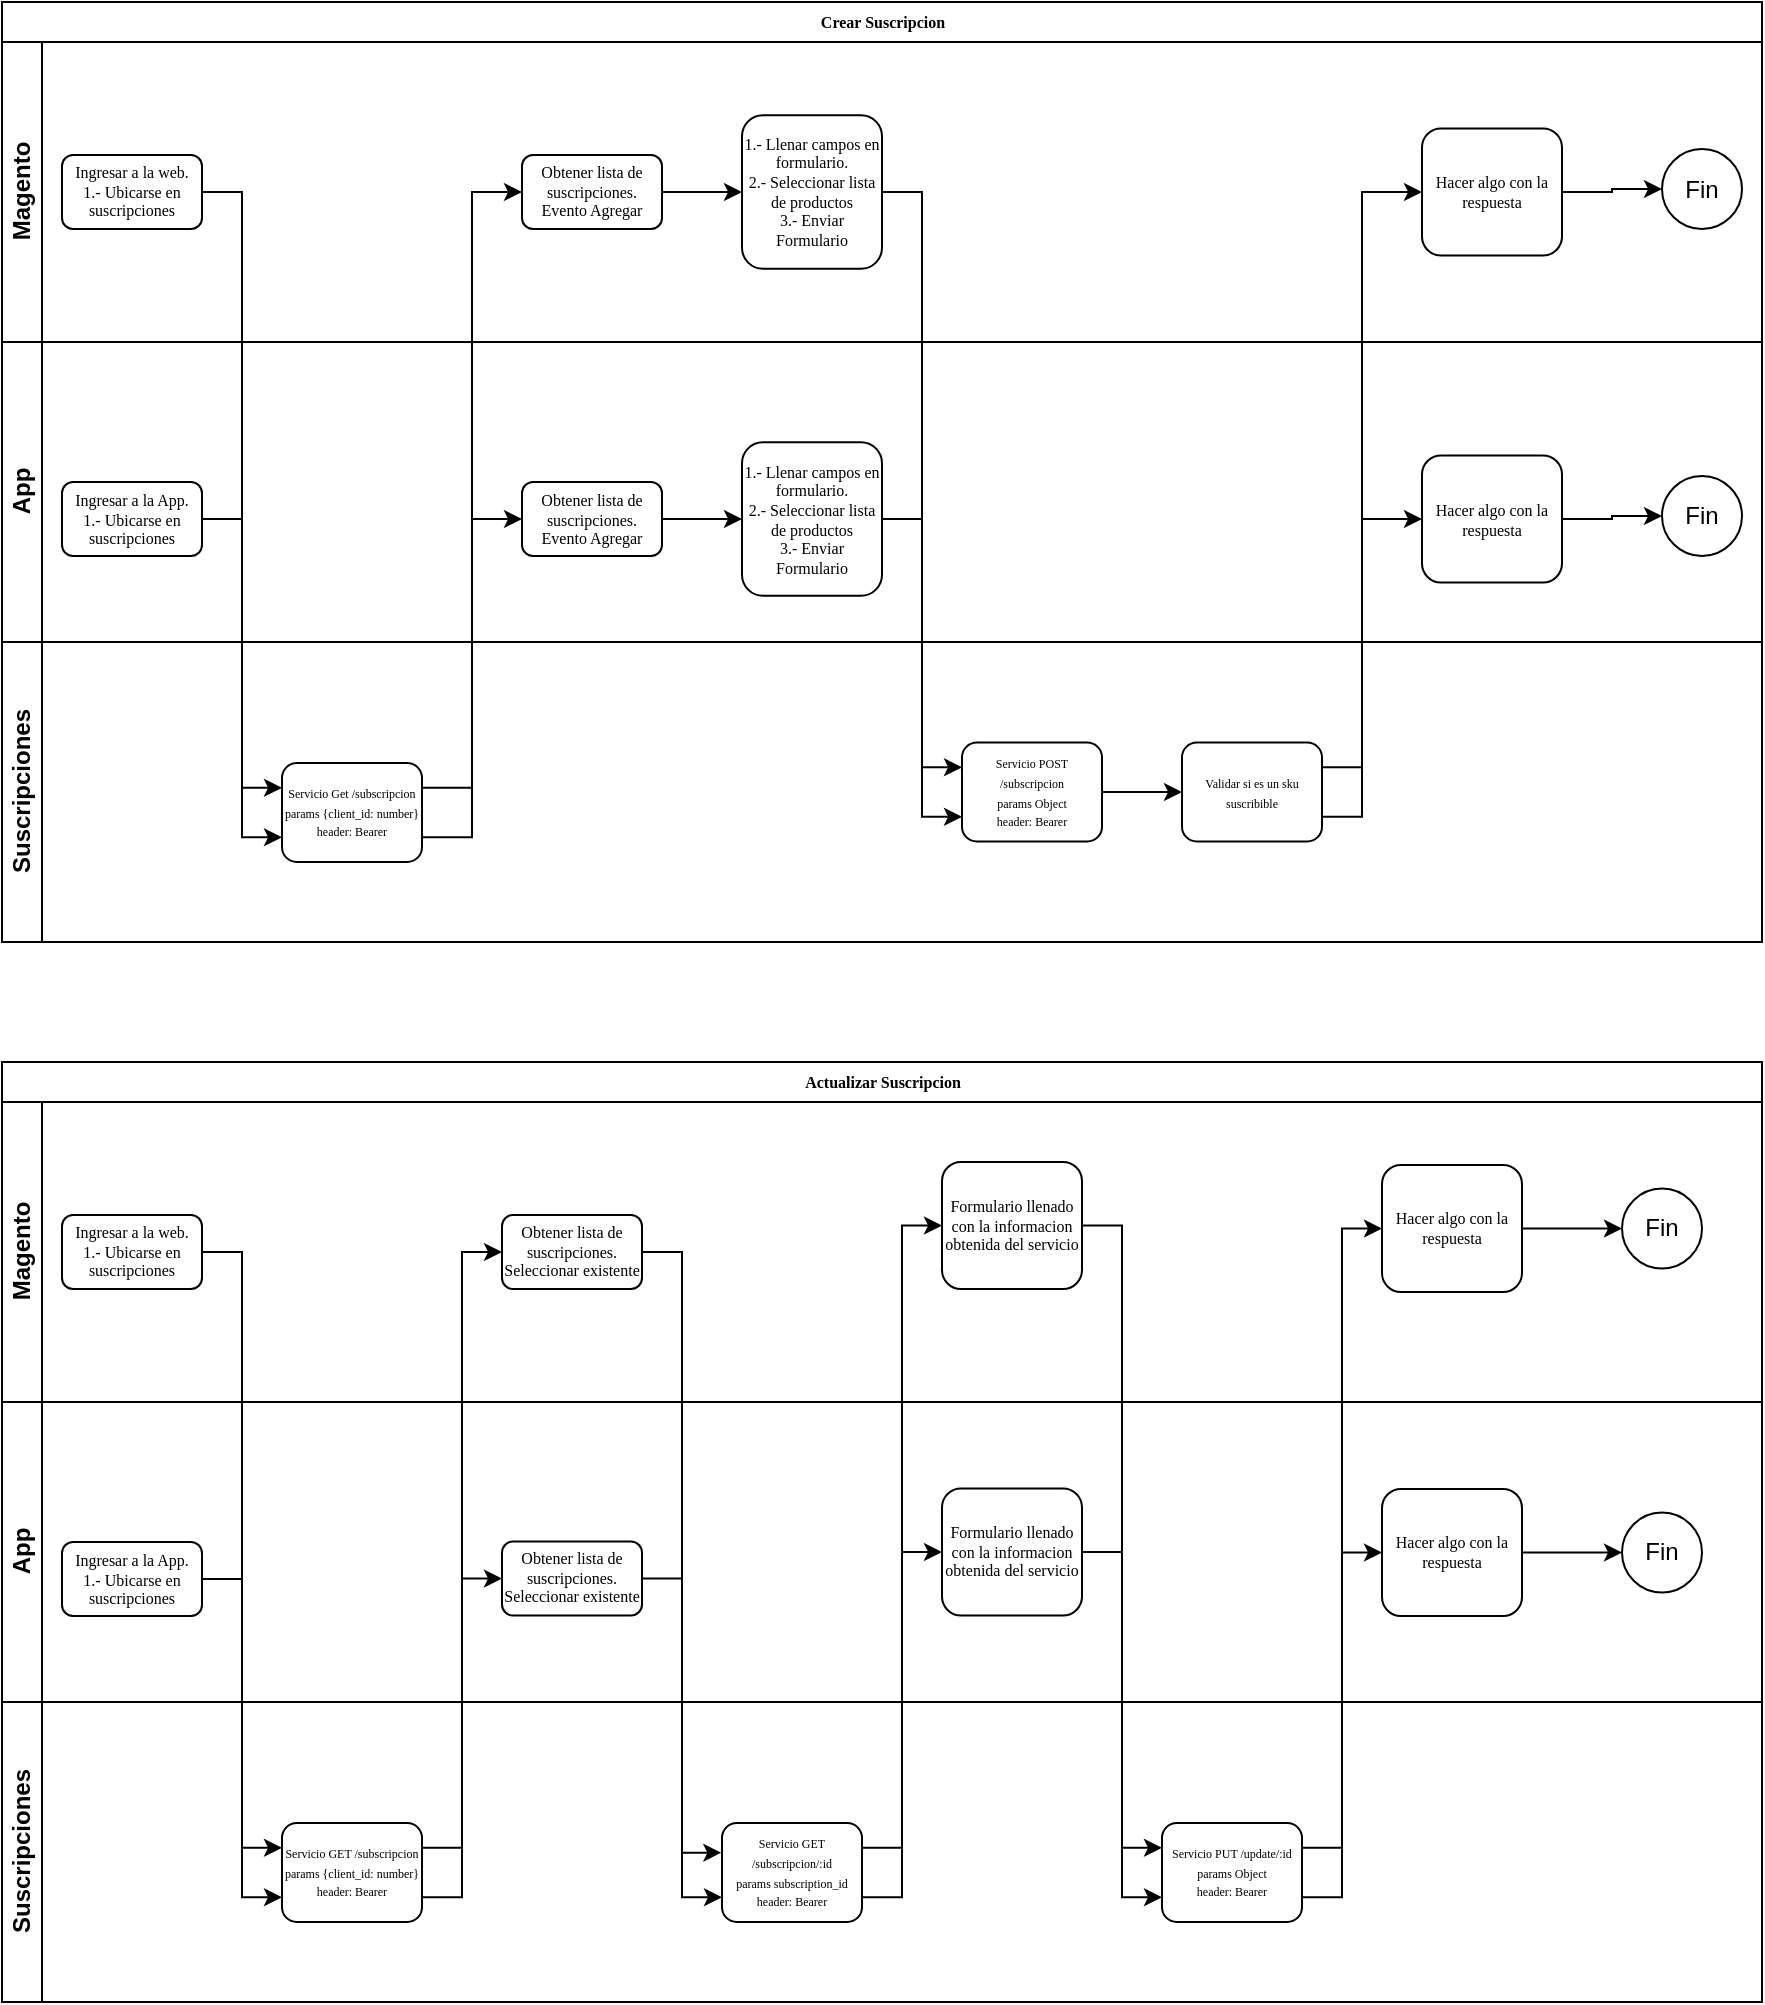 <mxfile version="13.7.8" type="github">
  <diagram name="Page-1" id="c7488fd3-1785-93aa-aadb-54a6760d102a">
    <mxGraphModel dx="1693" dy="989" grid="1" gridSize="10" guides="1" tooltips="1" connect="1" arrows="1" fold="1" page="1" pageScale="1" pageWidth="1100" pageHeight="850" background="#ffffff" math="0" shadow="0">
      <root>
        <mxCell id="0" />
        <mxCell id="1" parent="0" />
        <mxCell id="2b4e8129b02d487f-1" value="Crear Suscripcion" style="swimlane;html=1;childLayout=stackLayout;horizontal=1;startSize=20;horizontalStack=0;rounded=0;shadow=0;labelBackgroundColor=none;strokeWidth=1;fontFamily=Verdana;fontSize=8;align=center;" parent="1" vertex="1">
          <mxGeometry x="40" y="70" width="880" height="470" as="geometry" />
        </mxCell>
        <mxCell id="2b4e8129b02d487f-2" value="Magento" style="swimlane;html=1;startSize=20;horizontal=0;" parent="2b4e8129b02d487f-1" vertex="1">
          <mxGeometry y="20" width="880" height="150" as="geometry" />
        </mxCell>
        <mxCell id="4bEdVWZg1Sl4BrF8SQjz-33" style="edgeStyle=orthogonalEdgeStyle;rounded=0;orthogonalLoop=1;jettySize=auto;html=1;exitX=1;exitY=0.5;exitDx=0;exitDy=0;entryX=0;entryY=0.5;entryDx=0;entryDy=0;" edge="1" parent="2b4e8129b02d487f-2" source="4bEdVWZg1Sl4BrF8SQjz-31" target="4bEdVWZg1Sl4BrF8SQjz-24">
          <mxGeometry relative="1" as="geometry" />
        </mxCell>
        <mxCell id="4bEdVWZg1Sl4BrF8SQjz-55" value="Fin" style="ellipse;whiteSpace=wrap;html=1;aspect=fixed;" vertex="1" parent="2b4e8129b02d487f-2">
          <mxGeometry x="830" y="53.5" width="40" height="40" as="geometry" />
        </mxCell>
        <mxCell id="4bEdVWZg1Sl4BrF8SQjz-48" value="Hacer algo con la respuesta" style="rounded=1;whiteSpace=wrap;html=1;shadow=0;labelBackgroundColor=none;strokeWidth=1;fontFamily=Verdana;fontSize=8;align=center;" vertex="1" parent="2b4e8129b02d487f-2">
          <mxGeometry x="710" y="43.25" width="70" height="63.5" as="geometry" />
        </mxCell>
        <mxCell id="4bEdVWZg1Sl4BrF8SQjz-31" value="Obtener lista de suscripciones.&lt;br&gt;Evento Agregar" style="rounded=1;whiteSpace=wrap;html=1;shadow=0;labelBackgroundColor=none;strokeWidth=1;fontFamily=Verdana;fontSize=8;align=center;" vertex="1" parent="2b4e8129b02d487f-2">
          <mxGeometry x="260" y="56.5" width="70" height="37" as="geometry" />
        </mxCell>
        <mxCell id="2b4e8129b02d487f-6" value="Ingresar a la web.&lt;br&gt;1.- Ubicarse en suscripciones" style="rounded=1;whiteSpace=wrap;html=1;shadow=0;labelBackgroundColor=none;strokeWidth=1;fontFamily=Verdana;fontSize=8;align=center;" parent="2b4e8129b02d487f-2" vertex="1">
          <mxGeometry x="30" y="56.5" width="70" height="37" as="geometry" />
        </mxCell>
        <mxCell id="4bEdVWZg1Sl4BrF8SQjz-57" style="edgeStyle=orthogonalEdgeStyle;rounded=0;orthogonalLoop=1;jettySize=auto;html=1;entryX=0;entryY=0.5;entryDx=0;entryDy=0;" edge="1" parent="2b4e8129b02d487f-2" source="4bEdVWZg1Sl4BrF8SQjz-48" target="4bEdVWZg1Sl4BrF8SQjz-55">
          <mxGeometry relative="1" as="geometry">
            <mxPoint x="810" y="75" as="targetPoint" />
          </mxGeometry>
        </mxCell>
        <mxCell id="4bEdVWZg1Sl4BrF8SQjz-24" value="1.- Llenar campos en formulario.&lt;br&gt;2.- Seleccionar lista de productos&lt;br&gt;3.- Enviar Formulario" style="rounded=1;whiteSpace=wrap;html=1;shadow=0;labelBackgroundColor=none;strokeWidth=1;fontFamily=Verdana;fontSize=8;align=center;" vertex="1" parent="2b4e8129b02d487f-2">
          <mxGeometry x="370" y="36.63" width="70" height="76.75" as="geometry" />
        </mxCell>
        <mxCell id="2b4e8129b02d487f-3" value="App" style="swimlane;html=1;startSize=20;horizontal=0;" parent="2b4e8129b02d487f-1" vertex="1">
          <mxGeometry y="170" width="880" height="150" as="geometry" />
        </mxCell>
        <mxCell id="4bEdVWZg1Sl4BrF8SQjz-159" value="1.- Llenar campos en formulario.&lt;br&gt;2.- Seleccionar lista de productos&lt;br&gt;3.- Enviar Formulario" style="rounded=1;whiteSpace=wrap;html=1;shadow=0;labelBackgroundColor=none;strokeWidth=1;fontFamily=Verdana;fontSize=8;align=center;" vertex="1" parent="2b4e8129b02d487f-3">
          <mxGeometry x="370" y="50.13" width="70" height="76.75" as="geometry" />
        </mxCell>
        <mxCell id="4bEdVWZg1Sl4BrF8SQjz-59" value="Fin" style="ellipse;whiteSpace=wrap;html=1;aspect=fixed;" vertex="1" parent="2b4e8129b02d487f-3">
          <mxGeometry x="830" y="67" width="40" height="40" as="geometry" />
        </mxCell>
        <mxCell id="4bEdVWZg1Sl4BrF8SQjz-60" style="edgeStyle=orthogonalEdgeStyle;rounded=0;orthogonalLoop=1;jettySize=auto;html=1;entryX=0;entryY=0.5;entryDx=0;entryDy=0;" edge="1" parent="2b4e8129b02d487f-3" source="4bEdVWZg1Sl4BrF8SQjz-50" target="4bEdVWZg1Sl4BrF8SQjz-59">
          <mxGeometry relative="1" as="geometry" />
        </mxCell>
        <mxCell id="4bEdVWZg1Sl4BrF8SQjz-50" value="Hacer algo con la respuesta" style="rounded=1;whiteSpace=wrap;html=1;shadow=0;labelBackgroundColor=none;strokeWidth=1;fontFamily=Verdana;fontSize=8;align=center;" vertex="1" parent="2b4e8129b02d487f-3">
          <mxGeometry x="710" y="56.75" width="70" height="63.5" as="geometry" />
        </mxCell>
        <mxCell id="4bEdVWZg1Sl4BrF8SQjz-2" value="Ingresar a la App.&lt;br&gt;1.- Ubicarse en suscripciones" style="rounded=1;whiteSpace=wrap;html=1;shadow=0;labelBackgroundColor=none;strokeWidth=1;fontFamily=Verdana;fontSize=8;align=center;" vertex="1" parent="2b4e8129b02d487f-3">
          <mxGeometry x="30" y="70" width="70" height="37" as="geometry" />
        </mxCell>
        <mxCell id="4bEdVWZg1Sl4BrF8SQjz-36" style="edgeStyle=orthogonalEdgeStyle;rounded=0;orthogonalLoop=1;jettySize=auto;html=1;entryX=0;entryY=0.5;entryDx=0;entryDy=0;" edge="1" parent="2b4e8129b02d487f-3" source="4bEdVWZg1Sl4BrF8SQjz-27">
          <mxGeometry relative="1" as="geometry">
            <mxPoint x="370" y="88.5" as="targetPoint" />
          </mxGeometry>
        </mxCell>
        <mxCell id="4bEdVWZg1Sl4BrF8SQjz-27" value="Obtener lista de suscripciones.&lt;br&gt;Evento Agregar" style="rounded=1;whiteSpace=wrap;html=1;shadow=0;labelBackgroundColor=none;strokeWidth=1;fontFamily=Verdana;fontSize=8;align=center;" vertex="1" parent="2b4e8129b02d487f-3">
          <mxGeometry x="260" y="70" width="70" height="37" as="geometry" />
        </mxCell>
        <mxCell id="2b4e8129b02d487f-4" value="Suscripciones" style="swimlane;html=1;startSize=20;horizontal=0;" parent="2b4e8129b02d487f-1" vertex="1">
          <mxGeometry y="320" width="880" height="150" as="geometry" />
        </mxCell>
        <mxCell id="4bEdVWZg1Sl4BrF8SQjz-44" style="edgeStyle=orthogonalEdgeStyle;rounded=0;orthogonalLoop=1;jettySize=auto;html=1;exitX=1;exitY=0.5;exitDx=0;exitDy=0;entryX=0;entryY=0.5;entryDx=0;entryDy=0;" edge="1" parent="2b4e8129b02d487f-4" source="4bEdVWZg1Sl4BrF8SQjz-39" target="4bEdVWZg1Sl4BrF8SQjz-43">
          <mxGeometry relative="1" as="geometry" />
        </mxCell>
        <mxCell id="4bEdVWZg1Sl4BrF8SQjz-39" value="&lt;font style=&quot;font-size: 6px&quot;&gt;Servicio POST /subscripcion&lt;br&gt;params Object&lt;br&gt;header: Bearer&lt;br&gt;&lt;/font&gt;" style="rounded=1;whiteSpace=wrap;html=1;shadow=0;labelBackgroundColor=none;strokeWidth=1;fontFamily=Verdana;fontSize=8;align=center;" vertex="1" parent="2b4e8129b02d487f-4">
          <mxGeometry x="480" y="50.25" width="70" height="49.5" as="geometry" />
        </mxCell>
        <mxCell id="4bEdVWZg1Sl4BrF8SQjz-43" value="&lt;font style=&quot;font-size: 6px&quot;&gt;Validar si es un sku suscribible&lt;br&gt;&lt;/font&gt;" style="rounded=1;whiteSpace=wrap;html=1;shadow=0;labelBackgroundColor=none;strokeWidth=1;fontFamily=Verdana;fontSize=8;align=center;" vertex="1" parent="2b4e8129b02d487f-4">
          <mxGeometry x="590" y="50.25" width="70" height="49.5" as="geometry" />
        </mxCell>
        <mxCell id="2b4e8129b02d487f-14" value="&lt;font style=&quot;font-size: 6px&quot;&gt;Servicio Get /subscripcion&lt;br&gt;params {client_id: number}&lt;br&gt;header: Bearer&lt;br&gt;&lt;/font&gt;" style="rounded=1;whiteSpace=wrap;html=1;shadow=0;labelBackgroundColor=none;strokeWidth=1;fontFamily=Verdana;fontSize=8;align=center;" parent="2b4e8129b02d487f-4" vertex="1">
          <mxGeometry x="140" y="60.5" width="70" height="49.5" as="geometry" />
        </mxCell>
        <mxCell id="4bEdVWZg1Sl4BrF8SQjz-28" style="edgeStyle=orthogonalEdgeStyle;rounded=0;orthogonalLoop=1;jettySize=auto;html=1;entryX=0;entryY=0.75;entryDx=0;entryDy=0;" edge="1" parent="2b4e8129b02d487f-1" source="4bEdVWZg1Sl4BrF8SQjz-2" target="2b4e8129b02d487f-14">
          <mxGeometry relative="1" as="geometry" />
        </mxCell>
        <mxCell id="4bEdVWZg1Sl4BrF8SQjz-29" style="edgeStyle=orthogonalEdgeStyle;rounded=0;orthogonalLoop=1;jettySize=auto;html=1;entryX=0;entryY=0.25;entryDx=0;entryDy=0;" edge="1" parent="2b4e8129b02d487f-1" source="2b4e8129b02d487f-6" target="2b4e8129b02d487f-14">
          <mxGeometry relative="1" as="geometry" />
        </mxCell>
        <mxCell id="4bEdVWZg1Sl4BrF8SQjz-30" style="edgeStyle=orthogonalEdgeStyle;rounded=0;orthogonalLoop=1;jettySize=auto;html=1;exitX=1;exitY=0.75;exitDx=0;exitDy=0;entryX=0;entryY=0.5;entryDx=0;entryDy=0;" edge="1" parent="2b4e8129b02d487f-1" source="2b4e8129b02d487f-14" target="4bEdVWZg1Sl4BrF8SQjz-27">
          <mxGeometry relative="1" as="geometry" />
        </mxCell>
        <mxCell id="4bEdVWZg1Sl4BrF8SQjz-32" style="edgeStyle=orthogonalEdgeStyle;rounded=0;orthogonalLoop=1;jettySize=auto;html=1;exitX=1;exitY=0.25;exitDx=0;exitDy=0;entryX=0;entryY=0.5;entryDx=0;entryDy=0;" edge="1" parent="2b4e8129b02d487f-1" source="2b4e8129b02d487f-14" target="4bEdVWZg1Sl4BrF8SQjz-31">
          <mxGeometry relative="1" as="geometry" />
        </mxCell>
        <mxCell id="4bEdVWZg1Sl4BrF8SQjz-45" style="edgeStyle=orthogonalEdgeStyle;rounded=0;orthogonalLoop=1;jettySize=auto;html=1;entryX=0;entryY=0.75;entryDx=0;entryDy=0;" edge="1" parent="2b4e8129b02d487f-1" target="4bEdVWZg1Sl4BrF8SQjz-39">
          <mxGeometry relative="1" as="geometry">
            <mxPoint x="440" y="258.517" as="sourcePoint" />
            <Array as="points">
              <mxPoint x="460" y="259" />
              <mxPoint x="460" y="407" />
            </Array>
          </mxGeometry>
        </mxCell>
        <mxCell id="4bEdVWZg1Sl4BrF8SQjz-46" style="edgeStyle=orthogonalEdgeStyle;rounded=0;orthogonalLoop=1;jettySize=auto;html=1;exitX=1;exitY=0.5;exitDx=0;exitDy=0;entryX=0;entryY=0.25;entryDx=0;entryDy=0;" edge="1" parent="2b4e8129b02d487f-1" source="4bEdVWZg1Sl4BrF8SQjz-24" target="4bEdVWZg1Sl4BrF8SQjz-39">
          <mxGeometry relative="1" as="geometry">
            <Array as="points">
              <mxPoint x="460" y="95" />
              <mxPoint x="460" y="383" />
            </Array>
          </mxGeometry>
        </mxCell>
        <mxCell id="4bEdVWZg1Sl4BrF8SQjz-49" style="edgeStyle=orthogonalEdgeStyle;rounded=0;orthogonalLoop=1;jettySize=auto;html=1;exitX=1;exitY=0.25;exitDx=0;exitDy=0;" edge="1" parent="2b4e8129b02d487f-1" source="4bEdVWZg1Sl4BrF8SQjz-43">
          <mxGeometry relative="1" as="geometry">
            <mxPoint x="710" y="95" as="targetPoint" />
            <Array as="points">
              <mxPoint x="680" y="383" />
              <mxPoint x="680" y="95" />
              <mxPoint x="710" y="95" />
            </Array>
          </mxGeometry>
        </mxCell>
        <mxCell id="4bEdVWZg1Sl4BrF8SQjz-51" style="edgeStyle=orthogonalEdgeStyle;rounded=0;orthogonalLoop=1;jettySize=auto;html=1;exitX=1;exitY=0.75;exitDx=0;exitDy=0;entryX=0;entryY=0.5;entryDx=0;entryDy=0;" edge="1" parent="2b4e8129b02d487f-1" source="4bEdVWZg1Sl4BrF8SQjz-43" target="4bEdVWZg1Sl4BrF8SQjz-50">
          <mxGeometry relative="1" as="geometry">
            <Array as="points">
              <mxPoint x="680" y="407" />
              <mxPoint x="680" y="259" />
            </Array>
          </mxGeometry>
        </mxCell>
        <mxCell id="4bEdVWZg1Sl4BrF8SQjz-92" value="Actualizar Suscripcion" style="swimlane;html=1;childLayout=stackLayout;horizontal=1;startSize=20;horizontalStack=0;rounded=0;shadow=0;labelBackgroundColor=none;strokeWidth=1;fontFamily=Verdana;fontSize=8;align=center;" vertex="1" parent="1">
          <mxGeometry x="40" y="600" width="880" height="470" as="geometry" />
        </mxCell>
        <mxCell id="4bEdVWZg1Sl4BrF8SQjz-93" value="Magento" style="swimlane;html=1;startSize=20;horizontal=0;" vertex="1" parent="4bEdVWZg1Sl4BrF8SQjz-92">
          <mxGeometry y="20" width="880" height="150" as="geometry" />
        </mxCell>
        <mxCell id="4bEdVWZg1Sl4BrF8SQjz-96" value="Hacer algo con la respuesta" style="rounded=1;whiteSpace=wrap;html=1;shadow=0;labelBackgroundColor=none;strokeWidth=1;fontFamily=Verdana;fontSize=8;align=center;" vertex="1" parent="4bEdVWZg1Sl4BrF8SQjz-93">
          <mxGeometry x="690" y="31.5" width="70" height="63.5" as="geometry" />
        </mxCell>
        <mxCell id="4bEdVWZg1Sl4BrF8SQjz-124" value="Formulario llenado con la informacion obtenida del servicio" style="rounded=1;whiteSpace=wrap;html=1;shadow=0;labelBackgroundColor=none;strokeWidth=1;fontFamily=Verdana;fontSize=8;align=center;" vertex="1" parent="4bEdVWZg1Sl4BrF8SQjz-93">
          <mxGeometry x="470" y="30" width="70" height="63.5" as="geometry" />
        </mxCell>
        <mxCell id="4bEdVWZg1Sl4BrF8SQjz-95" value="Fin" style="ellipse;whiteSpace=wrap;html=1;aspect=fixed;" vertex="1" parent="4bEdVWZg1Sl4BrF8SQjz-93">
          <mxGeometry x="810" y="43.25" width="40" height="40" as="geometry" />
        </mxCell>
        <mxCell id="4bEdVWZg1Sl4BrF8SQjz-98" value="Ingresar a la web.&lt;br&gt;1.- Ubicarse en suscripciones" style="rounded=1;whiteSpace=wrap;html=1;shadow=0;labelBackgroundColor=none;strokeWidth=1;fontFamily=Verdana;fontSize=8;align=center;" vertex="1" parent="4bEdVWZg1Sl4BrF8SQjz-93">
          <mxGeometry x="30" y="56.5" width="70" height="37" as="geometry" />
        </mxCell>
        <mxCell id="4bEdVWZg1Sl4BrF8SQjz-100" style="edgeStyle=orthogonalEdgeStyle;rounded=0;orthogonalLoop=1;jettySize=auto;html=1;entryX=0;entryY=0.5;entryDx=0;entryDy=0;" edge="1" parent="4bEdVWZg1Sl4BrF8SQjz-93" source="4bEdVWZg1Sl4BrF8SQjz-96" target="4bEdVWZg1Sl4BrF8SQjz-95">
          <mxGeometry relative="1" as="geometry">
            <mxPoint x="810" y="75" as="targetPoint" />
          </mxGeometry>
        </mxCell>
        <mxCell id="4bEdVWZg1Sl4BrF8SQjz-97" value="Obtener lista de suscripciones.&lt;br&gt;Seleccionar existente" style="rounded=1;whiteSpace=wrap;html=1;shadow=0;labelBackgroundColor=none;strokeWidth=1;fontFamily=Verdana;fontSize=8;align=center;" vertex="1" parent="4bEdVWZg1Sl4BrF8SQjz-93">
          <mxGeometry x="250" y="56.5" width="70" height="37" as="geometry" />
        </mxCell>
        <mxCell id="4bEdVWZg1Sl4BrF8SQjz-101" value="App" style="swimlane;html=1;startSize=20;horizontal=0;" vertex="1" parent="4bEdVWZg1Sl4BrF8SQjz-92">
          <mxGeometry y="170" width="880" height="150" as="geometry" />
        </mxCell>
        <mxCell id="4bEdVWZg1Sl4BrF8SQjz-102" value="Fin" style="ellipse;whiteSpace=wrap;html=1;aspect=fixed;" vertex="1" parent="4bEdVWZg1Sl4BrF8SQjz-101">
          <mxGeometry x="810" y="55.25" width="40" height="40" as="geometry" />
        </mxCell>
        <mxCell id="4bEdVWZg1Sl4BrF8SQjz-104" value="Hacer algo con la respuesta" style="rounded=1;whiteSpace=wrap;html=1;shadow=0;labelBackgroundColor=none;strokeWidth=1;fontFamily=Verdana;fontSize=8;align=center;" vertex="1" parent="4bEdVWZg1Sl4BrF8SQjz-101">
          <mxGeometry x="690" y="43.5" width="70" height="63.5" as="geometry" />
        </mxCell>
        <mxCell id="4bEdVWZg1Sl4BrF8SQjz-125" value="&lt;span&gt;Formulario llenado con la informacion obtenida del servicio&lt;/span&gt;" style="rounded=1;whiteSpace=wrap;html=1;shadow=0;labelBackgroundColor=none;strokeWidth=1;fontFamily=Verdana;fontSize=8;align=center;" vertex="1" parent="4bEdVWZg1Sl4BrF8SQjz-101">
          <mxGeometry x="470" y="43.25" width="70" height="63.5" as="geometry" />
        </mxCell>
        <mxCell id="4bEdVWZg1Sl4BrF8SQjz-103" style="edgeStyle=orthogonalEdgeStyle;rounded=0;orthogonalLoop=1;jettySize=auto;html=1;entryX=0;entryY=0.5;entryDx=0;entryDy=0;" edge="1" parent="4bEdVWZg1Sl4BrF8SQjz-101" source="4bEdVWZg1Sl4BrF8SQjz-104" target="4bEdVWZg1Sl4BrF8SQjz-102">
          <mxGeometry relative="1" as="geometry" />
        </mxCell>
        <mxCell id="4bEdVWZg1Sl4BrF8SQjz-106" value="Ingresar a la App.&lt;br&gt;1.- Ubicarse en suscripciones" style="rounded=1;whiteSpace=wrap;html=1;shadow=0;labelBackgroundColor=none;strokeWidth=1;fontFamily=Verdana;fontSize=8;align=center;" vertex="1" parent="4bEdVWZg1Sl4BrF8SQjz-101">
          <mxGeometry x="30" y="70" width="70" height="37" as="geometry" />
        </mxCell>
        <mxCell id="4bEdVWZg1Sl4BrF8SQjz-108" value="Obtener lista de suscripciones.&lt;br&gt;Seleccionar existente" style="rounded=1;whiteSpace=wrap;html=1;shadow=0;labelBackgroundColor=none;strokeWidth=1;fontFamily=Verdana;fontSize=8;align=center;" vertex="1" parent="4bEdVWZg1Sl4BrF8SQjz-101">
          <mxGeometry x="250" y="69.75" width="70" height="37" as="geometry" />
        </mxCell>
        <mxCell id="4bEdVWZg1Sl4BrF8SQjz-109" value="Suscripciones" style="swimlane;html=1;startSize=20;horizontal=0;" vertex="1" parent="4bEdVWZg1Sl4BrF8SQjz-92">
          <mxGeometry y="320" width="880" height="150" as="geometry" />
        </mxCell>
        <mxCell id="4bEdVWZg1Sl4BrF8SQjz-113" value="&lt;font style=&quot;font-size: 6px&quot;&gt;Servicio GET /subscripcion&lt;br&gt;params {client_id: number}&lt;br&gt;header: Bearer&lt;br&gt;&lt;/font&gt;" style="rounded=1;whiteSpace=wrap;html=1;shadow=0;labelBackgroundColor=none;strokeWidth=1;fontFamily=Verdana;fontSize=8;align=center;" vertex="1" parent="4bEdVWZg1Sl4BrF8SQjz-109">
          <mxGeometry x="140" y="60.5" width="70" height="49.5" as="geometry" />
        </mxCell>
        <mxCell id="4bEdVWZg1Sl4BrF8SQjz-122" value="&lt;font style=&quot;font-size: 6px&quot;&gt;Servicio GET /subscripcion/:id&lt;br&gt;params subscription_id&lt;br&gt;header: Bearer&lt;br&gt;&lt;/font&gt;" style="rounded=1;whiteSpace=wrap;html=1;shadow=0;labelBackgroundColor=none;strokeWidth=1;fontFamily=Verdana;fontSize=8;align=center;" vertex="1" parent="4bEdVWZg1Sl4BrF8SQjz-109">
          <mxGeometry x="360" y="60.5" width="70" height="49.5" as="geometry" />
        </mxCell>
        <mxCell id="4bEdVWZg1Sl4BrF8SQjz-111" value="&lt;font style=&quot;font-size: 6px&quot;&gt;Servicio PUT /update/:id&lt;br&gt;params Object&lt;br&gt;header: Bearer&lt;br&gt;&lt;/font&gt;" style="rounded=1;whiteSpace=wrap;html=1;shadow=0;labelBackgroundColor=none;strokeWidth=1;fontFamily=Verdana;fontSize=8;align=center;" vertex="1" parent="4bEdVWZg1Sl4BrF8SQjz-109">
          <mxGeometry x="580" y="60.5" width="70" height="49.5" as="geometry" />
        </mxCell>
        <mxCell id="4bEdVWZg1Sl4BrF8SQjz-114" style="edgeStyle=orthogonalEdgeStyle;rounded=0;orthogonalLoop=1;jettySize=auto;html=1;entryX=0;entryY=0.75;entryDx=0;entryDy=0;" edge="1" parent="4bEdVWZg1Sl4BrF8SQjz-92" source="4bEdVWZg1Sl4BrF8SQjz-106" target="4bEdVWZg1Sl4BrF8SQjz-113">
          <mxGeometry relative="1" as="geometry" />
        </mxCell>
        <mxCell id="4bEdVWZg1Sl4BrF8SQjz-115" style="edgeStyle=orthogonalEdgeStyle;rounded=0;orthogonalLoop=1;jettySize=auto;html=1;entryX=0;entryY=0.25;entryDx=0;entryDy=0;" edge="1" parent="4bEdVWZg1Sl4BrF8SQjz-92" source="4bEdVWZg1Sl4BrF8SQjz-98" target="4bEdVWZg1Sl4BrF8SQjz-113">
          <mxGeometry relative="1" as="geometry" />
        </mxCell>
        <mxCell id="4bEdVWZg1Sl4BrF8SQjz-116" style="edgeStyle=orthogonalEdgeStyle;rounded=0;orthogonalLoop=1;jettySize=auto;html=1;exitX=1;exitY=0.75;exitDx=0;exitDy=0;entryX=0;entryY=0.5;entryDx=0;entryDy=0;" edge="1" parent="4bEdVWZg1Sl4BrF8SQjz-92" source="4bEdVWZg1Sl4BrF8SQjz-113" target="4bEdVWZg1Sl4BrF8SQjz-108">
          <mxGeometry relative="1" as="geometry" />
        </mxCell>
        <mxCell id="4bEdVWZg1Sl4BrF8SQjz-117" style="edgeStyle=orthogonalEdgeStyle;rounded=0;orthogonalLoop=1;jettySize=auto;html=1;exitX=1;exitY=0.25;exitDx=0;exitDy=0;entryX=0;entryY=0.5;entryDx=0;entryDy=0;" edge="1" parent="4bEdVWZg1Sl4BrF8SQjz-92" source="4bEdVWZg1Sl4BrF8SQjz-113" target="4bEdVWZg1Sl4BrF8SQjz-97">
          <mxGeometry relative="1" as="geometry" />
        </mxCell>
        <mxCell id="4bEdVWZg1Sl4BrF8SQjz-107" style="edgeStyle=orthogonalEdgeStyle;rounded=0;orthogonalLoop=1;jettySize=auto;html=1;entryX=0;entryY=0.75;entryDx=0;entryDy=0;" edge="1" parent="4bEdVWZg1Sl4BrF8SQjz-92" source="4bEdVWZg1Sl4BrF8SQjz-108" target="4bEdVWZg1Sl4BrF8SQjz-122">
          <mxGeometry relative="1" as="geometry">
            <mxPoint x="370" y="258.5" as="targetPoint" />
            <Array as="points">
              <mxPoint x="340" y="259" />
              <mxPoint x="340" y="418" />
            </Array>
          </mxGeometry>
        </mxCell>
        <mxCell id="4bEdVWZg1Sl4BrF8SQjz-94" style="edgeStyle=orthogonalEdgeStyle;rounded=0;orthogonalLoop=1;jettySize=auto;html=1;exitX=1;exitY=0.5;exitDx=0;exitDy=0;entryX=-0.005;entryY=0.3;entryDx=0;entryDy=0;entryPerimeter=0;" edge="1" parent="4bEdVWZg1Sl4BrF8SQjz-92" source="4bEdVWZg1Sl4BrF8SQjz-97" target="4bEdVWZg1Sl4BrF8SQjz-122">
          <mxGeometry relative="1" as="geometry">
            <mxPoint x="370" y="95" as="targetPoint" />
            <Array as="points">
              <mxPoint x="340" y="95" />
              <mxPoint x="340" y="395" />
            </Array>
          </mxGeometry>
        </mxCell>
        <mxCell id="4bEdVWZg1Sl4BrF8SQjz-126" style="edgeStyle=orthogonalEdgeStyle;rounded=0;orthogonalLoop=1;jettySize=auto;html=1;exitX=1;exitY=0.25;exitDx=0;exitDy=0;entryX=0;entryY=0.5;entryDx=0;entryDy=0;" edge="1" parent="4bEdVWZg1Sl4BrF8SQjz-92" source="4bEdVWZg1Sl4BrF8SQjz-122" target="4bEdVWZg1Sl4BrF8SQjz-124">
          <mxGeometry relative="1" as="geometry" />
        </mxCell>
        <mxCell id="4bEdVWZg1Sl4BrF8SQjz-127" style="edgeStyle=orthogonalEdgeStyle;rounded=0;orthogonalLoop=1;jettySize=auto;html=1;exitX=1;exitY=0.75;exitDx=0;exitDy=0;entryX=0;entryY=0.5;entryDx=0;entryDy=0;" edge="1" parent="4bEdVWZg1Sl4BrF8SQjz-92" source="4bEdVWZg1Sl4BrF8SQjz-122" target="4bEdVWZg1Sl4BrF8SQjz-125">
          <mxGeometry relative="1" as="geometry" />
        </mxCell>
        <mxCell id="4bEdVWZg1Sl4BrF8SQjz-160" style="edgeStyle=orthogonalEdgeStyle;rounded=0;orthogonalLoop=1;jettySize=auto;html=1;entryX=0;entryY=0.75;entryDx=0;entryDy=0;" edge="1" parent="4bEdVWZg1Sl4BrF8SQjz-92" source="4bEdVWZg1Sl4BrF8SQjz-125" target="4bEdVWZg1Sl4BrF8SQjz-111">
          <mxGeometry relative="1" as="geometry" />
        </mxCell>
        <mxCell id="4bEdVWZg1Sl4BrF8SQjz-161" style="edgeStyle=orthogonalEdgeStyle;rounded=0;orthogonalLoop=1;jettySize=auto;html=1;entryX=0;entryY=0.25;entryDx=0;entryDy=0;" edge="1" parent="4bEdVWZg1Sl4BrF8SQjz-92" source="4bEdVWZg1Sl4BrF8SQjz-124" target="4bEdVWZg1Sl4BrF8SQjz-111">
          <mxGeometry relative="1" as="geometry" />
        </mxCell>
        <mxCell id="4bEdVWZg1Sl4BrF8SQjz-162" style="edgeStyle=orthogonalEdgeStyle;rounded=0;orthogonalLoop=1;jettySize=auto;html=1;exitX=1;exitY=0.25;exitDx=0;exitDy=0;entryX=0;entryY=0.5;entryDx=0;entryDy=0;" edge="1" parent="4bEdVWZg1Sl4BrF8SQjz-92" source="4bEdVWZg1Sl4BrF8SQjz-111" target="4bEdVWZg1Sl4BrF8SQjz-96">
          <mxGeometry relative="1" as="geometry" />
        </mxCell>
        <mxCell id="4bEdVWZg1Sl4BrF8SQjz-163" style="edgeStyle=orthogonalEdgeStyle;rounded=0;orthogonalLoop=1;jettySize=auto;html=1;exitX=1;exitY=0.75;exitDx=0;exitDy=0;entryX=0;entryY=0.5;entryDx=0;entryDy=0;" edge="1" parent="4bEdVWZg1Sl4BrF8SQjz-92" source="4bEdVWZg1Sl4BrF8SQjz-111" target="4bEdVWZg1Sl4BrF8SQjz-104">
          <mxGeometry relative="1" as="geometry" />
        </mxCell>
      </root>
    </mxGraphModel>
  </diagram>
</mxfile>
